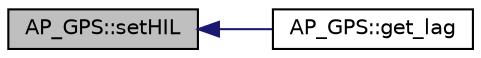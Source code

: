digraph "AP_GPS::setHIL"
{
 // INTERACTIVE_SVG=YES
  edge [fontname="Helvetica",fontsize="10",labelfontname="Helvetica",labelfontsize="10"];
  node [fontname="Helvetica",fontsize="10",shape=record];
  rankdir="LR";
  Node1 [label="AP_GPS::setHIL",height=0.2,width=0.4,color="black", fillcolor="grey75", style="filled", fontcolor="black"];
  Node1 -> Node2 [dir="back",color="midnightblue",fontsize="10",style="solid",fontname="Helvetica"];
  Node2 [label="AP_GPS::get_lag",height=0.2,width=0.4,color="black", fillcolor="white", style="filled",URL="$classAP__GPS.html#a6e74a89971cdb43f9d24e5dd9a36a090"];
}
